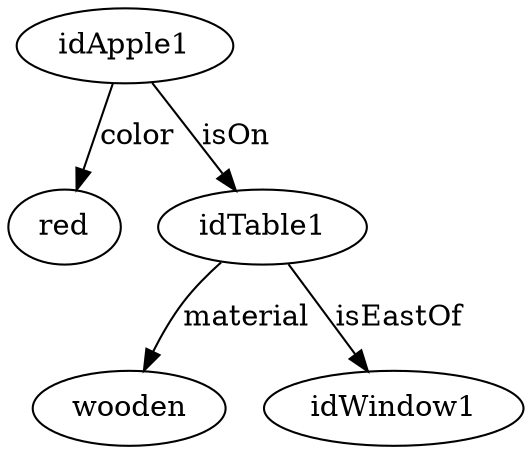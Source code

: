 digraph {
idApple1;
red;
idTable1;
wooden;
idWindow1;


idApple1 -> red [label=color];
idApple1 -> idTable1 [label=isOn];
idTable1 -> wooden [label=material];
idTable1 -> idWindow1 [label=isEastOf];
}